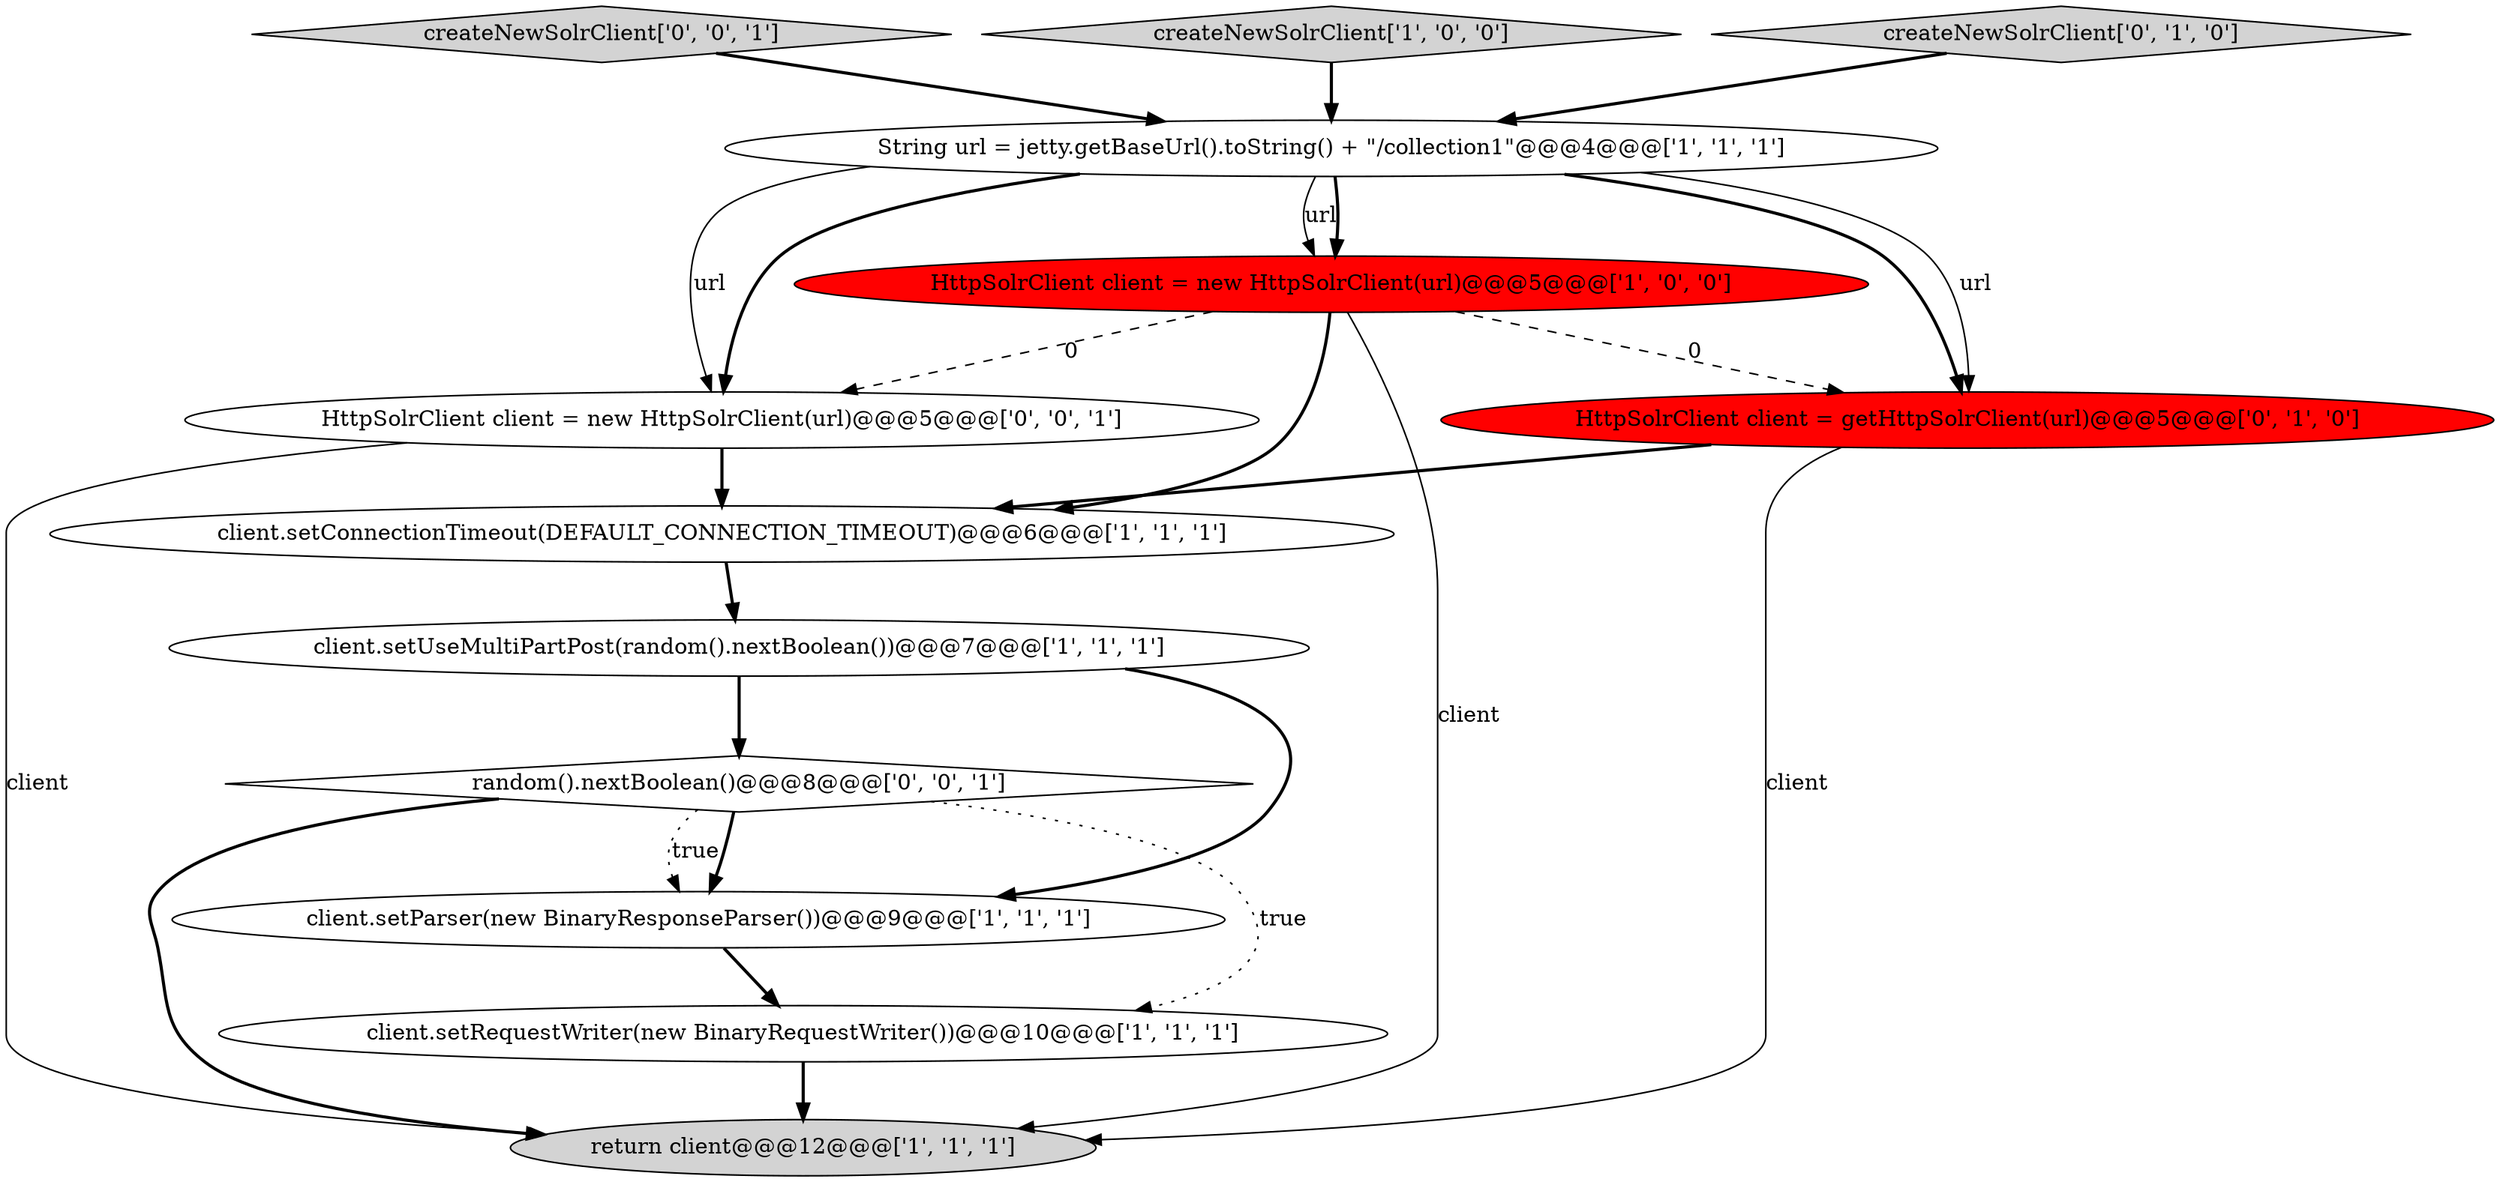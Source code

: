 digraph {
1 [style = filled, label = "String url = jetty.getBaseUrl().toString() + \"/collection1\"@@@4@@@['1', '1', '1']", fillcolor = white, shape = ellipse image = "AAA0AAABBB1BBB"];
0 [style = filled, label = "client.setUseMultiPartPost(random().nextBoolean())@@@7@@@['1', '1', '1']", fillcolor = white, shape = ellipse image = "AAA0AAABBB1BBB"];
5 [style = filled, label = "client.setRequestWriter(new BinaryRequestWriter())@@@10@@@['1', '1', '1']", fillcolor = white, shape = ellipse image = "AAA0AAABBB1BBB"];
6 [style = filled, label = "client.setConnectionTimeout(DEFAULT_CONNECTION_TIMEOUT)@@@6@@@['1', '1', '1']", fillcolor = white, shape = ellipse image = "AAA0AAABBB1BBB"];
10 [style = filled, label = "createNewSolrClient['0', '0', '1']", fillcolor = lightgray, shape = diamond image = "AAA0AAABBB3BBB"];
11 [style = filled, label = "HttpSolrClient client = new HttpSolrClient(url)@@@5@@@['0', '0', '1']", fillcolor = white, shape = ellipse image = "AAA0AAABBB3BBB"];
7 [style = filled, label = "createNewSolrClient['1', '0', '0']", fillcolor = lightgray, shape = diamond image = "AAA0AAABBB1BBB"];
8 [style = filled, label = "createNewSolrClient['0', '1', '0']", fillcolor = lightgray, shape = diamond image = "AAA0AAABBB2BBB"];
3 [style = filled, label = "client.setParser(new BinaryResponseParser())@@@9@@@['1', '1', '1']", fillcolor = white, shape = ellipse image = "AAA0AAABBB1BBB"];
9 [style = filled, label = "HttpSolrClient client = getHttpSolrClient(url)@@@5@@@['0', '1', '0']", fillcolor = red, shape = ellipse image = "AAA1AAABBB2BBB"];
12 [style = filled, label = "random().nextBoolean()@@@8@@@['0', '0', '1']", fillcolor = white, shape = diamond image = "AAA0AAABBB3BBB"];
2 [style = filled, label = "HttpSolrClient client = new HttpSolrClient(url)@@@5@@@['1', '0', '0']", fillcolor = red, shape = ellipse image = "AAA1AAABBB1BBB"];
4 [style = filled, label = "return client@@@12@@@['1', '1', '1']", fillcolor = lightgray, shape = ellipse image = "AAA0AAABBB1BBB"];
0->3 [style = bold, label=""];
12->3 [style = dotted, label="true"];
7->1 [style = bold, label=""];
2->4 [style = solid, label="client"];
2->6 [style = bold, label=""];
0->12 [style = bold, label=""];
11->6 [style = bold, label=""];
6->0 [style = bold, label=""];
1->2 [style = solid, label="url"];
1->9 [style = bold, label=""];
1->11 [style = solid, label="url"];
1->11 [style = bold, label=""];
9->6 [style = bold, label=""];
8->1 [style = bold, label=""];
3->5 [style = bold, label=""];
12->4 [style = bold, label=""];
12->5 [style = dotted, label="true"];
2->9 [style = dashed, label="0"];
9->4 [style = solid, label="client"];
5->4 [style = bold, label=""];
2->11 [style = dashed, label="0"];
1->2 [style = bold, label=""];
12->3 [style = bold, label=""];
1->9 [style = solid, label="url"];
10->1 [style = bold, label=""];
11->4 [style = solid, label="client"];
}
